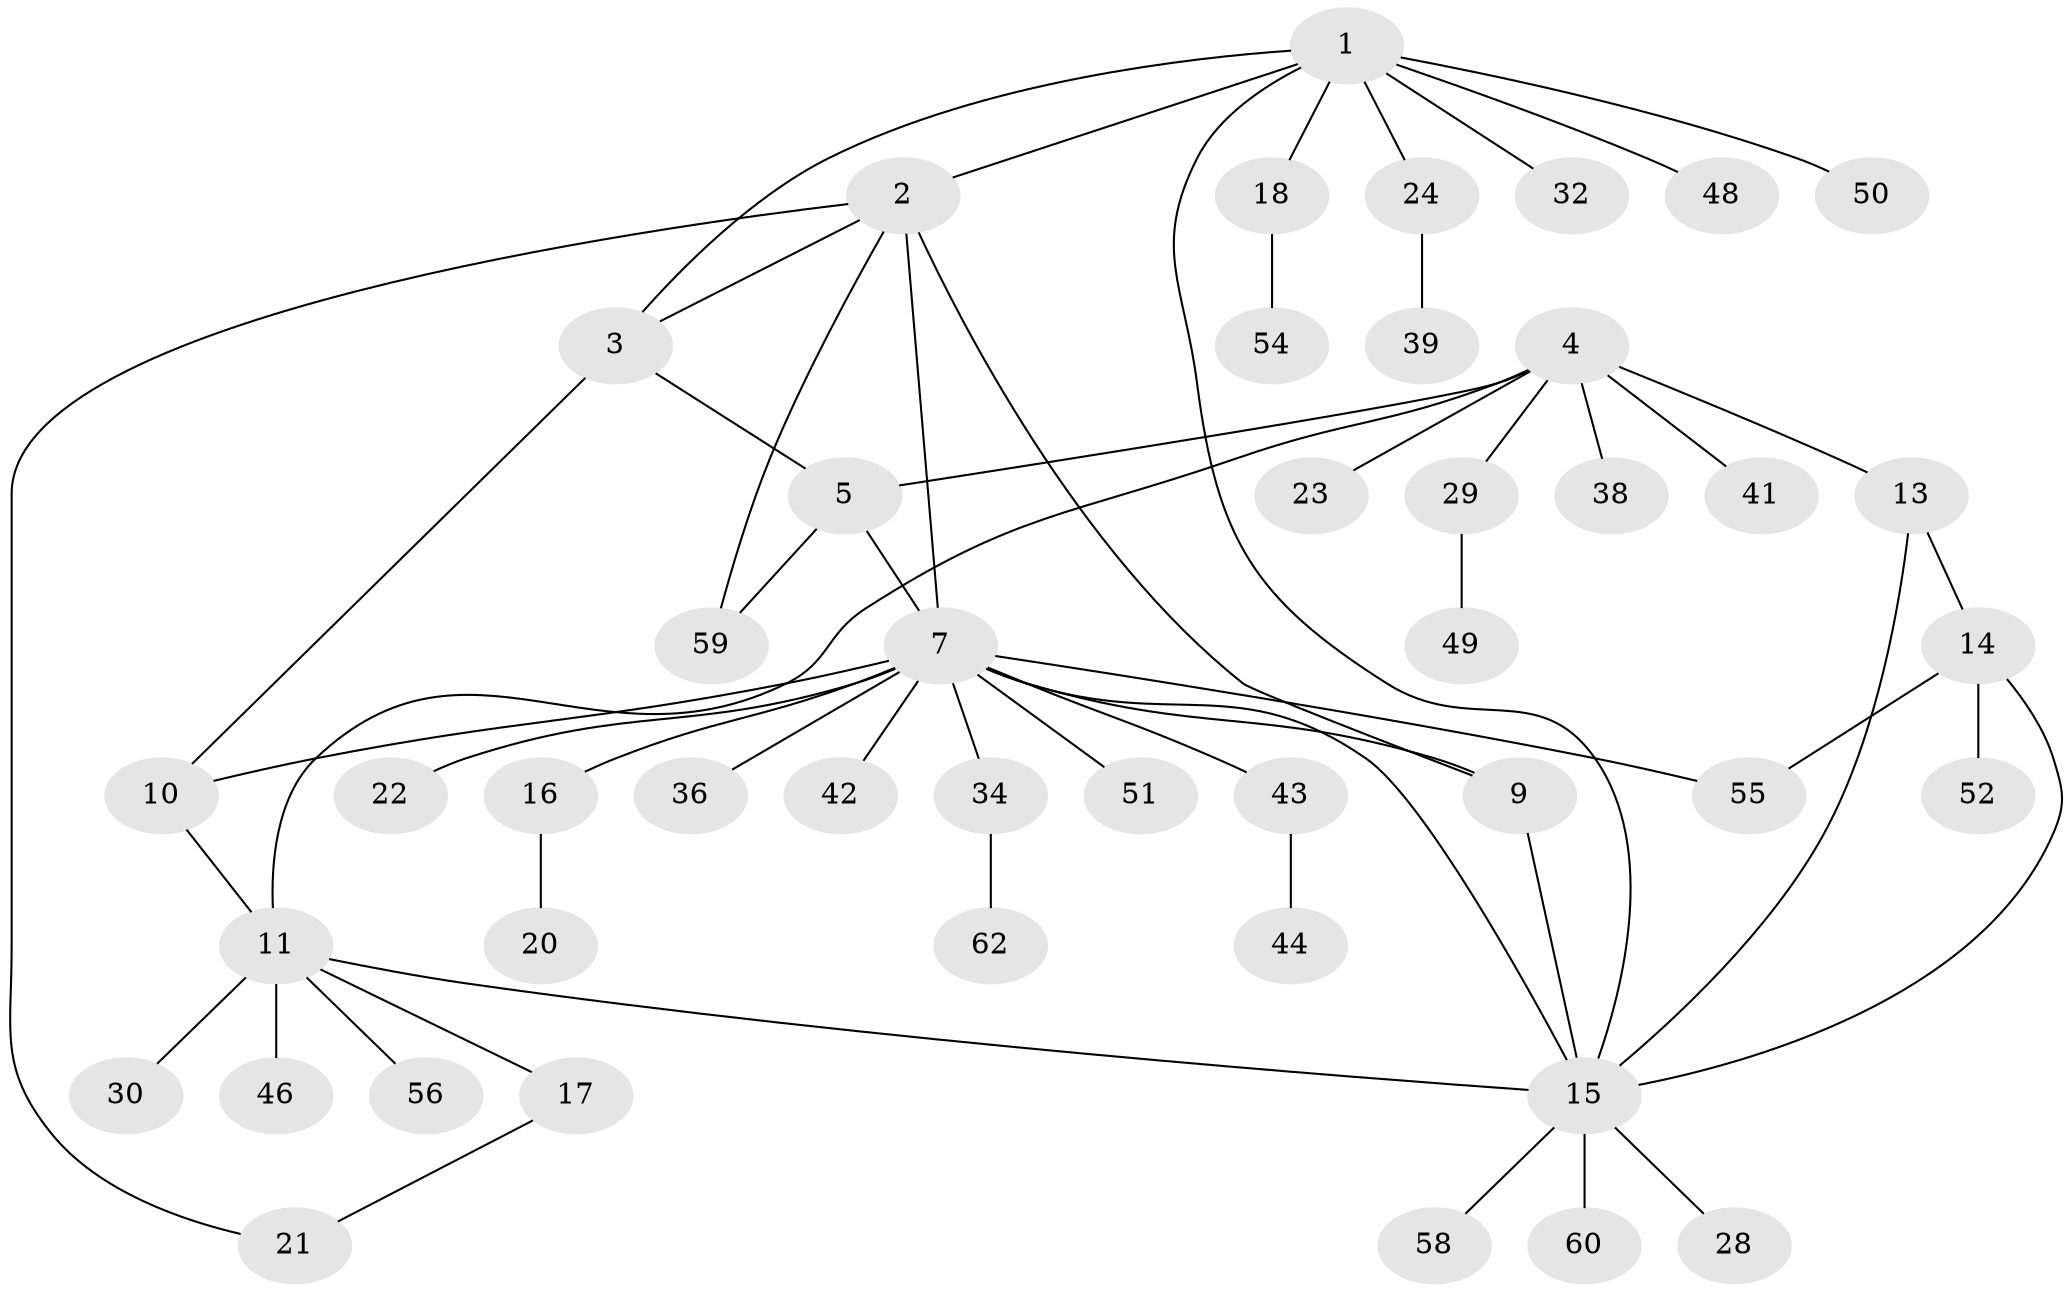 // Generated by graph-tools (version 1.1) at 2025/24/03/03/25 07:24:16]
// undirected, 45 vertices, 57 edges
graph export_dot {
graph [start="1"]
  node [color=gray90,style=filled];
  1 [super="+40"];
  2 [super="+8"];
  3;
  4 [super="+6"];
  5 [super="+25"];
  7 [super="+31"];
  9 [super="+45"];
  10 [super="+12"];
  11 [super="+26"];
  13 [super="+47"];
  14 [super="+53"];
  15 [super="+27"];
  16;
  17 [super="+19"];
  18 [super="+57"];
  20;
  21;
  22;
  23 [super="+37"];
  24;
  28;
  29 [super="+35"];
  30;
  32 [super="+33"];
  34;
  36;
  38 [super="+61"];
  39;
  41;
  42;
  43;
  44;
  46;
  48;
  49;
  50;
  51;
  52;
  54;
  55;
  56;
  58;
  59;
  60;
  62;
  1 -- 2;
  1 -- 3;
  1 -- 15;
  1 -- 18;
  1 -- 24;
  1 -- 32;
  1 -- 48;
  1 -- 50;
  2 -- 3;
  2 -- 59;
  2 -- 9;
  2 -- 21;
  2 -- 7;
  3 -- 5;
  3 -- 10;
  4 -- 5 [weight=2];
  4 -- 13;
  4 -- 23;
  4 -- 29;
  4 -- 38;
  4 -- 41;
  4 -- 11;
  5 -- 7;
  5 -- 59;
  7 -- 9;
  7 -- 16;
  7 -- 22;
  7 -- 34;
  7 -- 36;
  7 -- 42;
  7 -- 43;
  7 -- 51;
  7 -- 55;
  7 -- 15;
  7 -- 10;
  9 -- 15;
  10 -- 11 [weight=2];
  11 -- 15;
  11 -- 17;
  11 -- 46;
  11 -- 56;
  11 -- 30;
  13 -- 14;
  13 -- 15;
  14 -- 15;
  14 -- 52;
  14 -- 55;
  15 -- 28;
  15 -- 58;
  15 -- 60;
  16 -- 20;
  17 -- 21;
  18 -- 54;
  24 -- 39;
  29 -- 49;
  34 -- 62;
  43 -- 44;
}
